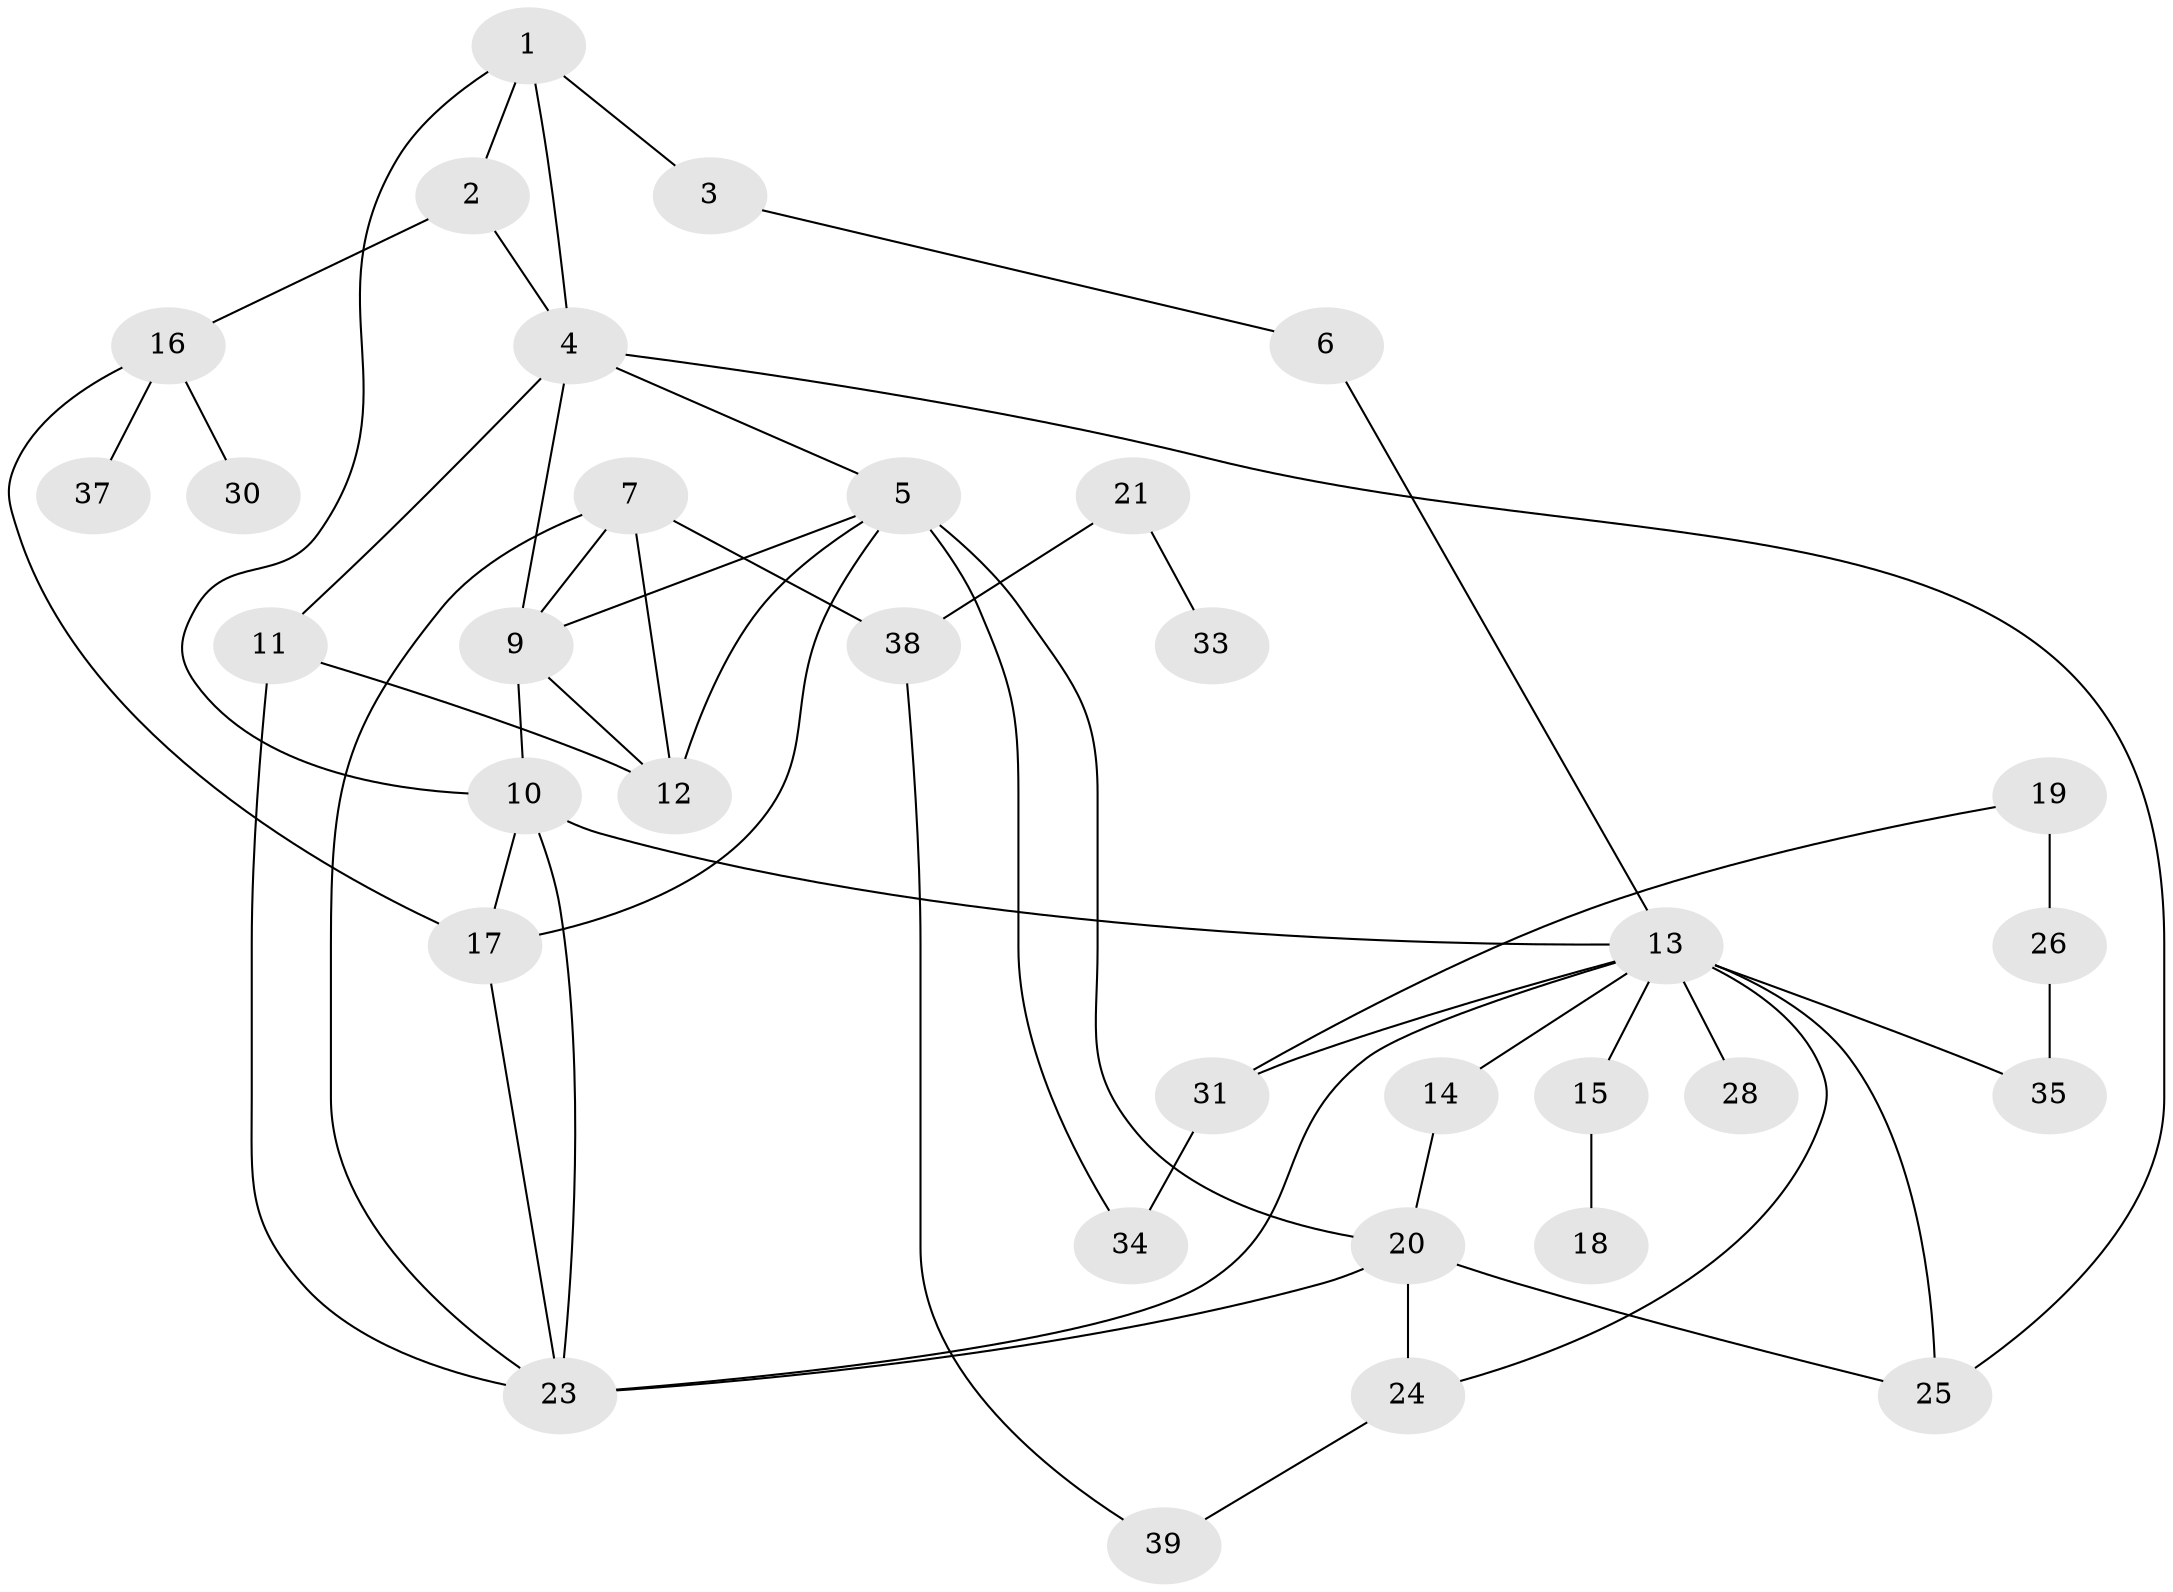 // original degree distribution, {3: 0.2692307692307692, 4: 0.10256410256410256, 2: 0.2948717948717949, 1: 0.1794871794871795, 0: 0.07692307692307693, 5: 0.038461538461538464, 6: 0.01282051282051282, 7: 0.02564102564102564}
// Generated by graph-tools (version 1.1) at 2025/48/03/04/25 22:48:31]
// undirected, 33 vertices, 53 edges
graph export_dot {
  node [color=gray90,style=filled];
  1;
  2;
  3;
  4;
  5;
  6;
  7;
  9;
  10;
  11;
  12;
  13;
  14;
  15;
  16;
  17;
  18;
  19;
  20;
  21;
  23;
  24;
  25;
  26;
  28;
  30;
  31;
  33;
  34;
  35;
  37;
  38;
  39;
  1 -- 2 [weight=1.0];
  1 -- 3 [weight=1.0];
  1 -- 4 [weight=1.0];
  1 -- 10 [weight=1.0];
  2 -- 4 [weight=1.0];
  2 -- 16 [weight=1.0];
  3 -- 6 [weight=1.0];
  4 -- 5 [weight=1.0];
  4 -- 9 [weight=1.0];
  4 -- 11 [weight=1.0];
  4 -- 25 [weight=1.0];
  5 -- 9 [weight=1.0];
  5 -- 12 [weight=1.0];
  5 -- 17 [weight=1.0];
  5 -- 20 [weight=3.0];
  5 -- 34 [weight=1.0];
  6 -- 13 [weight=1.0];
  7 -- 9 [weight=1.0];
  7 -- 12 [weight=1.0];
  7 -- 23 [weight=2.0];
  7 -- 38 [weight=1.0];
  9 -- 10 [weight=1.0];
  9 -- 12 [weight=3.0];
  10 -- 13 [weight=1.0];
  10 -- 17 [weight=1.0];
  10 -- 23 [weight=1.0];
  11 -- 12 [weight=1.0];
  11 -- 23 [weight=1.0];
  13 -- 14 [weight=1.0];
  13 -- 15 [weight=1.0];
  13 -- 23 [weight=1.0];
  13 -- 24 [weight=1.0];
  13 -- 25 [weight=1.0];
  13 -- 28 [weight=1.0];
  13 -- 31 [weight=1.0];
  13 -- 35 [weight=1.0];
  14 -- 20 [weight=1.0];
  15 -- 18 [weight=1.0];
  16 -- 17 [weight=1.0];
  16 -- 30 [weight=1.0];
  16 -- 37 [weight=1.0];
  17 -- 23 [weight=1.0];
  19 -- 26 [weight=1.0];
  19 -- 31 [weight=1.0];
  20 -- 23 [weight=2.0];
  20 -- 24 [weight=1.0];
  20 -- 25 [weight=1.0];
  21 -- 33 [weight=1.0];
  21 -- 38 [weight=1.0];
  24 -- 39 [weight=1.0];
  26 -- 35 [weight=1.0];
  31 -- 34 [weight=1.0];
  38 -- 39 [weight=1.0];
}
